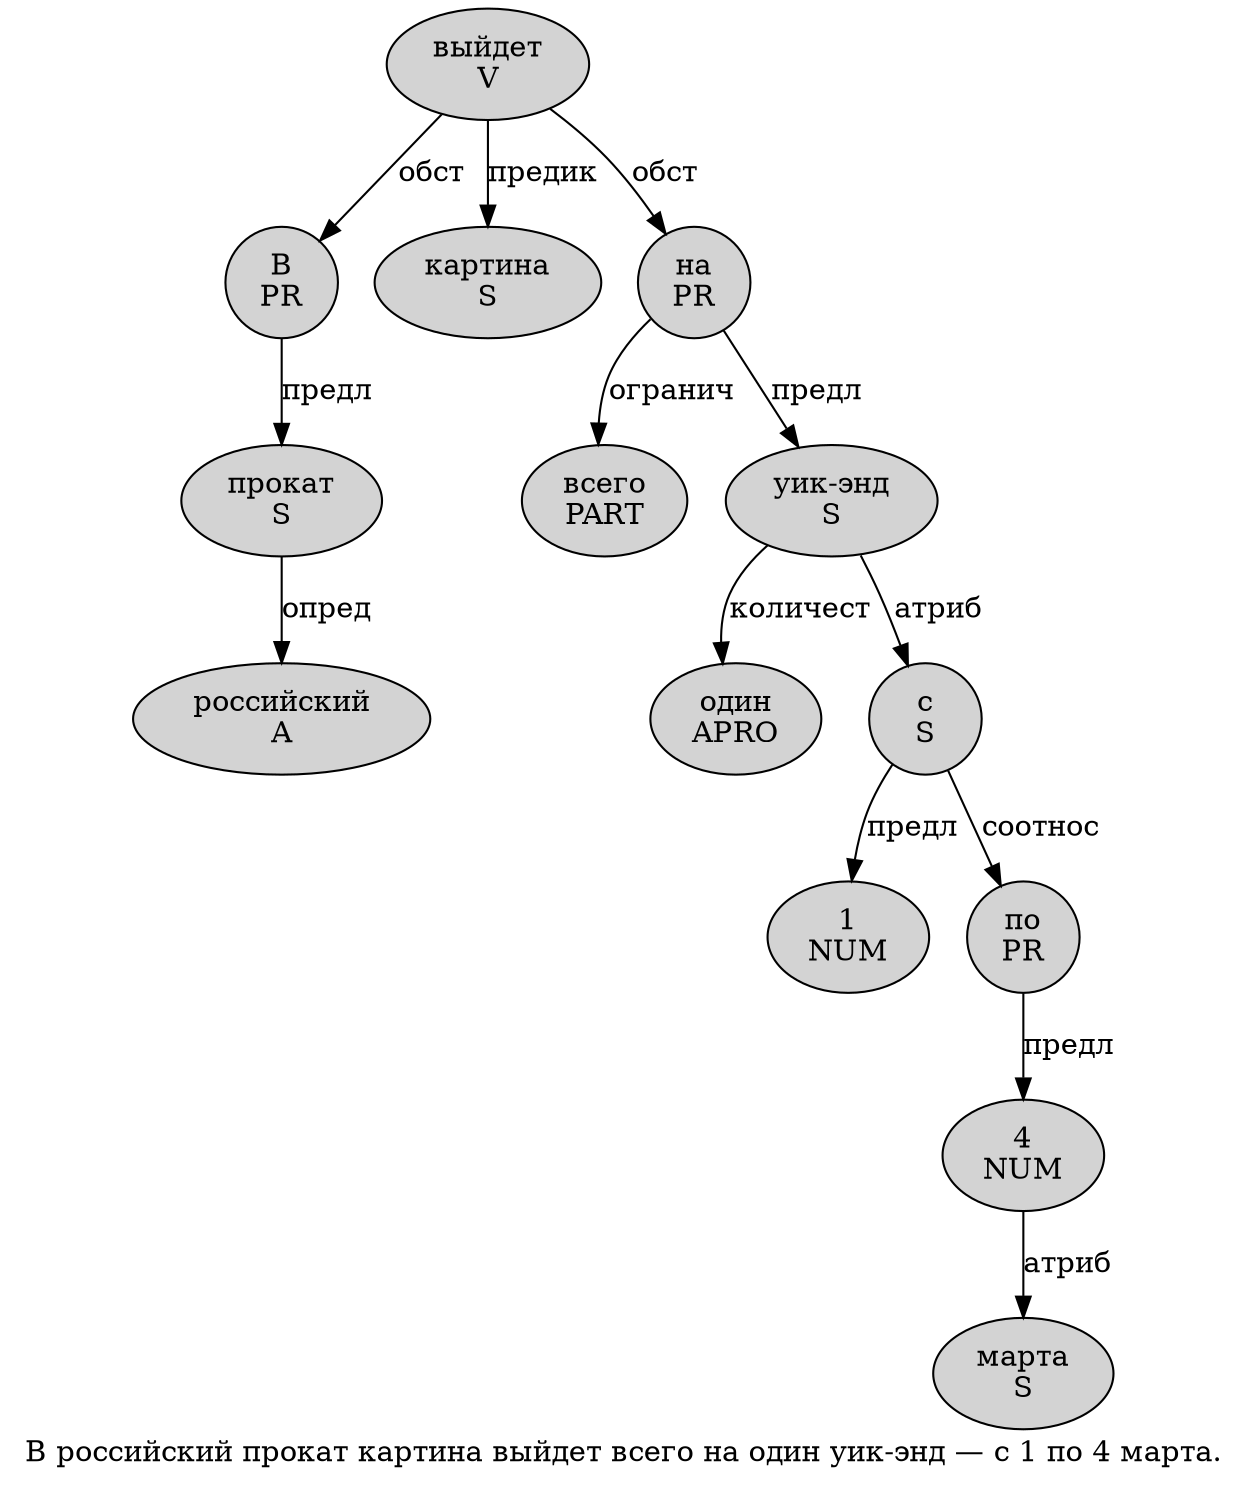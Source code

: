 digraph SENTENCE_1448 {
	graph [label="В российский прокат картина выйдет всего на один уик-энд — с 1 по 4 марта."]
	node [style=filled]
		0 [label="В
PR" color="" fillcolor=lightgray penwidth=1 shape=ellipse]
		1 [label="российский
A" color="" fillcolor=lightgray penwidth=1 shape=ellipse]
		2 [label="прокат
S" color="" fillcolor=lightgray penwidth=1 shape=ellipse]
		3 [label="картина
S" color="" fillcolor=lightgray penwidth=1 shape=ellipse]
		4 [label="выйдет
V" color="" fillcolor=lightgray penwidth=1 shape=ellipse]
		5 [label="всего
PART" color="" fillcolor=lightgray penwidth=1 shape=ellipse]
		6 [label="на
PR" color="" fillcolor=lightgray penwidth=1 shape=ellipse]
		7 [label="один
APRO" color="" fillcolor=lightgray penwidth=1 shape=ellipse]
		8 [label="уик-энд
S" color="" fillcolor=lightgray penwidth=1 shape=ellipse]
		10 [label="с
S" color="" fillcolor=lightgray penwidth=1 shape=ellipse]
		11 [label="1
NUM" color="" fillcolor=lightgray penwidth=1 shape=ellipse]
		12 [label="по
PR" color="" fillcolor=lightgray penwidth=1 shape=ellipse]
		13 [label="4
NUM" color="" fillcolor=lightgray penwidth=1 shape=ellipse]
		14 [label="марта
S" color="" fillcolor=lightgray penwidth=1 shape=ellipse]
			12 -> 13 [label="предл"]
			2 -> 1 [label="опред"]
			8 -> 7 [label="количест"]
			8 -> 10 [label="атриб"]
			6 -> 5 [label="огранич"]
			6 -> 8 [label="предл"]
			0 -> 2 [label="предл"]
			4 -> 0 [label="обст"]
			4 -> 3 [label="предик"]
			4 -> 6 [label="обст"]
			10 -> 11 [label="предл"]
			10 -> 12 [label="соотнос"]
			13 -> 14 [label="атриб"]
}